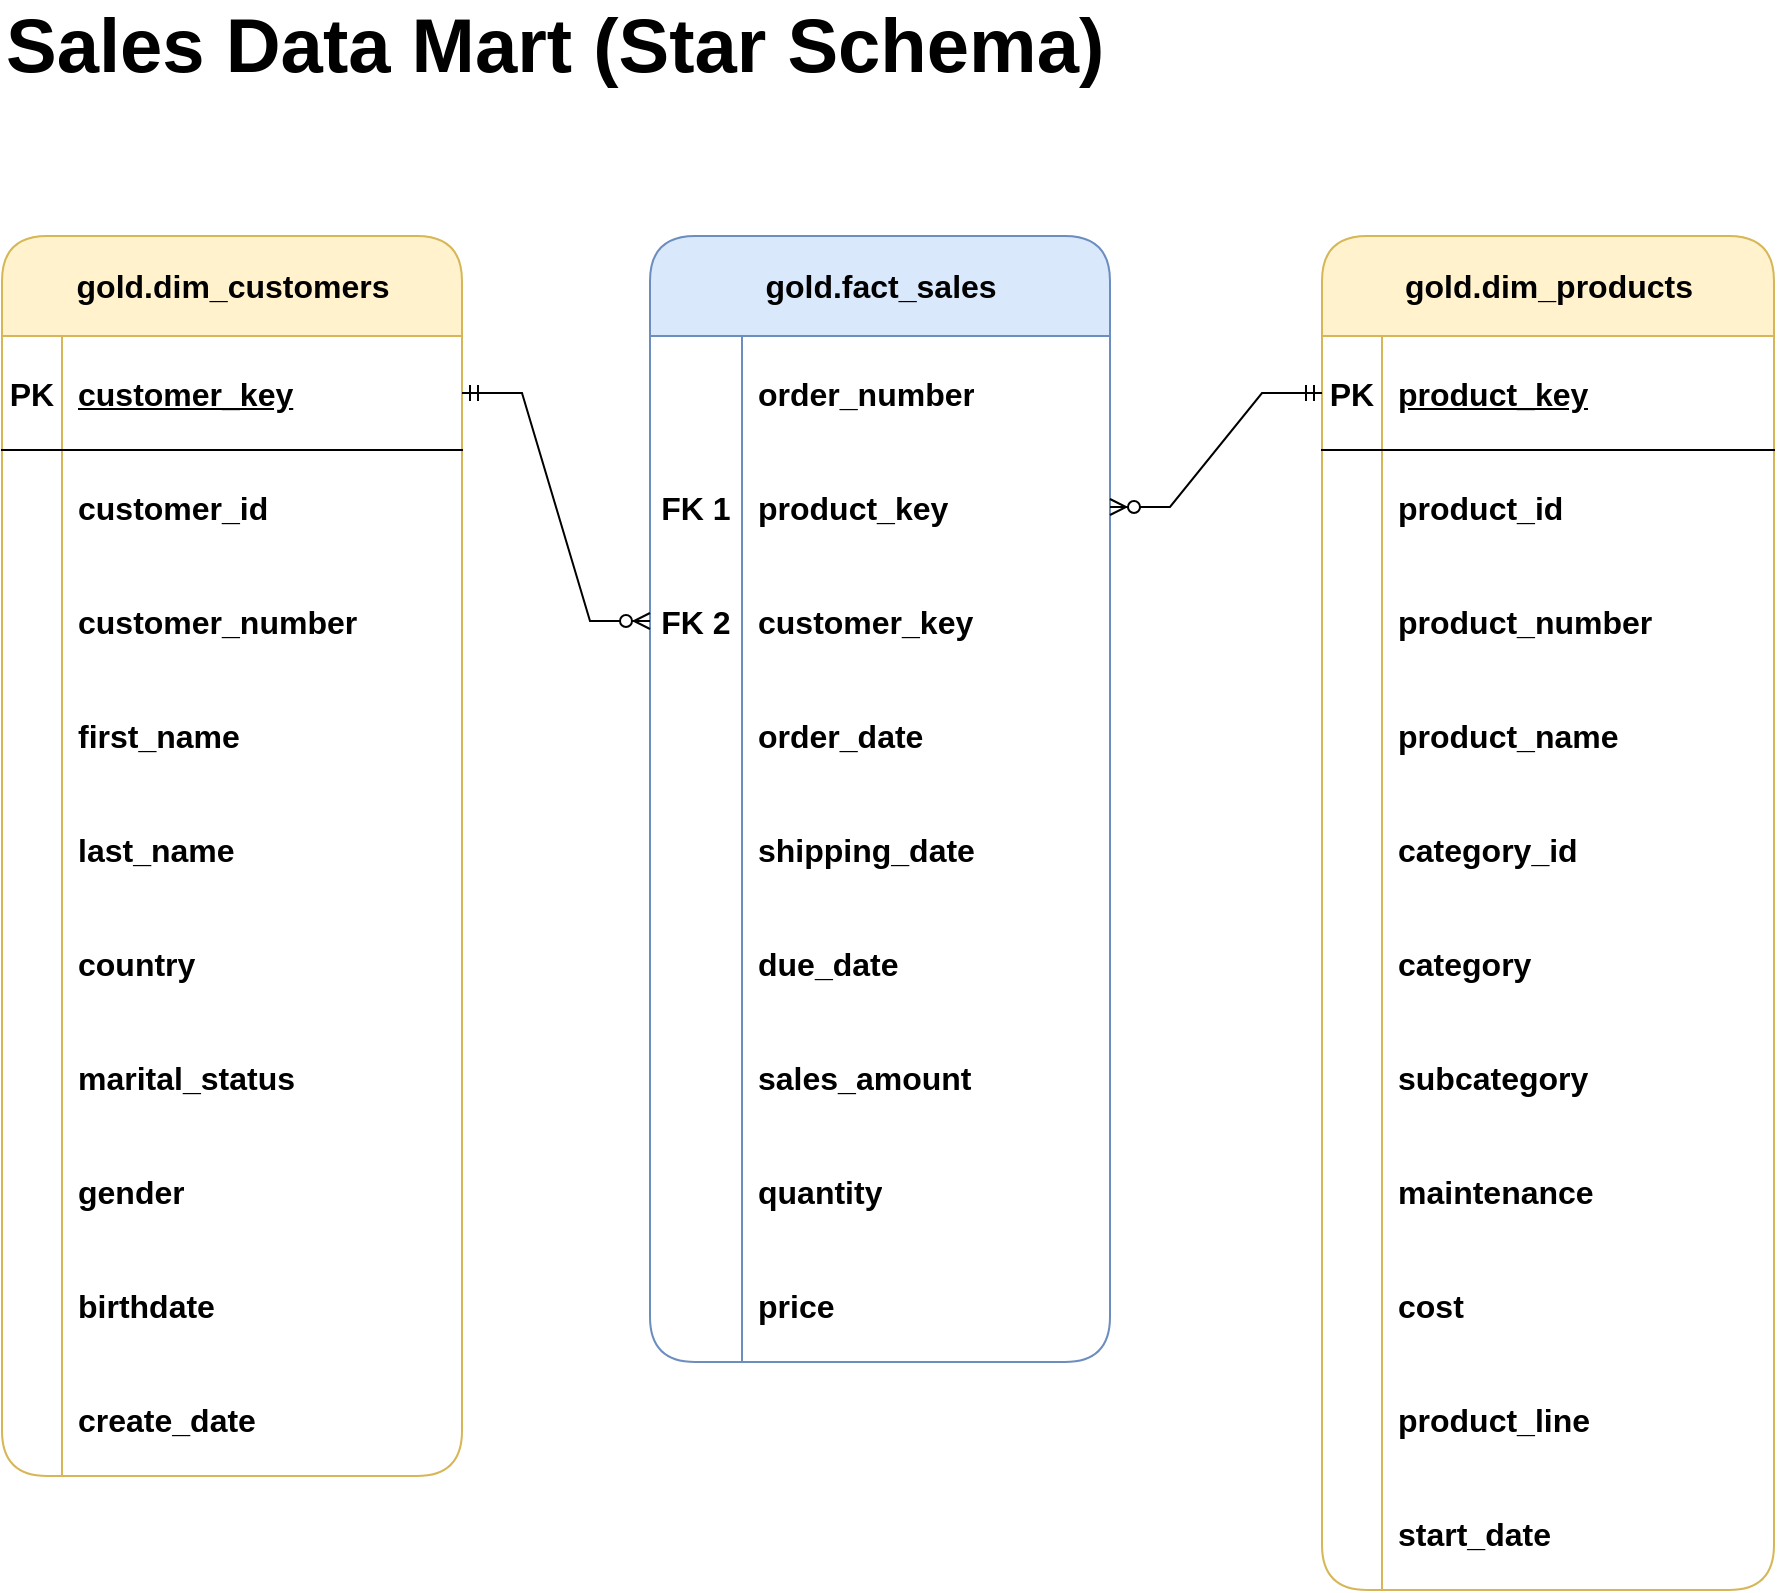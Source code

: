 <mxfile version="26.0.9">
  <diagram name="Page-1" id="Db8bANxkml7kxaXDycwv">
    <mxGraphModel dx="1590" dy="1507" grid="0" gridSize="10" guides="1" tooltips="1" connect="1" arrows="1" fold="1" page="0" pageScale="1" pageWidth="827" pageHeight="1169" math="0" shadow="0">
      <root>
        <mxCell id="0" />
        <mxCell id="1" parent="0" />
        <mxCell id="o7fCdQtjrP45-M5MTtV3-1" value="&lt;font style=&quot;font-size: 16px;&quot;&gt;gold.dim_customers&lt;/font&gt;" style="shape=table;startSize=50;container=1;collapsible=1;childLayout=tableLayout;fixedRows=1;rowLines=0;fontStyle=1;align=center;resizeLast=1;html=1;rounded=1;fillColor=#fff2cc;strokeColor=#d6b656;" parent="1" vertex="1">
          <mxGeometry x="90" y="70" width="230" height="620" as="geometry" />
        </mxCell>
        <mxCell id="o7fCdQtjrP45-M5MTtV3-2" value="" style="shape=tableRow;horizontal=0;startSize=0;swimlaneHead=0;swimlaneBody=0;fillColor=none;collapsible=0;dropTarget=0;points=[[0,0.5],[1,0.5]];portConstraint=eastwest;top=0;left=0;right=0;bottom=1;fontSize=16;" parent="o7fCdQtjrP45-M5MTtV3-1" vertex="1">
          <mxGeometry y="50" width="230" height="57" as="geometry" />
        </mxCell>
        <mxCell id="o7fCdQtjrP45-M5MTtV3-3" value="PK" style="shape=partialRectangle;connectable=0;fillColor=none;top=0;left=0;bottom=0;right=0;fontStyle=1;overflow=hidden;whiteSpace=wrap;html=1;fontSize=16;" parent="o7fCdQtjrP45-M5MTtV3-2" vertex="1">
          <mxGeometry width="30" height="57" as="geometry">
            <mxRectangle width="30" height="57" as="alternateBounds" />
          </mxGeometry>
        </mxCell>
        <mxCell id="o7fCdQtjrP45-M5MTtV3-4" value="customer_key" style="shape=partialRectangle;connectable=0;fillColor=none;top=0;left=0;bottom=0;right=0;align=left;spacingLeft=6;fontStyle=5;overflow=hidden;whiteSpace=wrap;html=1;fontSize=16;" parent="o7fCdQtjrP45-M5MTtV3-2" vertex="1">
          <mxGeometry x="30" width="200" height="57" as="geometry">
            <mxRectangle width="200" height="57" as="alternateBounds" />
          </mxGeometry>
        </mxCell>
        <mxCell id="o7fCdQtjrP45-M5MTtV3-5" value="" style="shape=tableRow;horizontal=0;startSize=0;swimlaneHead=0;swimlaneBody=0;fillColor=none;collapsible=0;dropTarget=0;points=[[0,0.5],[1,0.5]];portConstraint=eastwest;top=0;left=0;right=0;bottom=0;fontSize=16;" parent="o7fCdQtjrP45-M5MTtV3-1" vertex="1">
          <mxGeometry y="107" width="230" height="57" as="geometry" />
        </mxCell>
        <mxCell id="o7fCdQtjrP45-M5MTtV3-6" value="" style="shape=partialRectangle;connectable=0;fillColor=none;top=0;left=0;bottom=0;right=0;editable=1;overflow=hidden;whiteSpace=wrap;html=1;fontSize=16;" parent="o7fCdQtjrP45-M5MTtV3-5" vertex="1">
          <mxGeometry width="30" height="57" as="geometry">
            <mxRectangle width="30" height="57" as="alternateBounds" />
          </mxGeometry>
        </mxCell>
        <mxCell id="o7fCdQtjrP45-M5MTtV3-7" value="customer_id" style="shape=partialRectangle;connectable=0;fillColor=none;top=0;left=0;bottom=0;right=0;align=left;spacingLeft=6;overflow=hidden;whiteSpace=wrap;html=1;fontSize=16;fontStyle=1" parent="o7fCdQtjrP45-M5MTtV3-5" vertex="1">
          <mxGeometry x="30" width="200" height="57" as="geometry">
            <mxRectangle width="200" height="57" as="alternateBounds" />
          </mxGeometry>
        </mxCell>
        <mxCell id="o7fCdQtjrP45-M5MTtV3-8" value="" style="shape=tableRow;horizontal=0;startSize=0;swimlaneHead=0;swimlaneBody=0;fillColor=none;collapsible=0;dropTarget=0;points=[[0,0.5],[1,0.5]];portConstraint=eastwest;top=0;left=0;right=0;bottom=0;fontSize=16;fontStyle=1" parent="o7fCdQtjrP45-M5MTtV3-1" vertex="1">
          <mxGeometry y="164" width="230" height="57" as="geometry" />
        </mxCell>
        <mxCell id="o7fCdQtjrP45-M5MTtV3-9" value="" style="shape=partialRectangle;connectable=0;fillColor=none;top=0;left=0;bottom=0;right=0;editable=1;overflow=hidden;whiteSpace=wrap;html=1;fontSize=16;fontStyle=1" parent="o7fCdQtjrP45-M5MTtV3-8" vertex="1">
          <mxGeometry width="30" height="57" as="geometry">
            <mxRectangle width="30" height="57" as="alternateBounds" />
          </mxGeometry>
        </mxCell>
        <mxCell id="o7fCdQtjrP45-M5MTtV3-10" value="customer_number" style="shape=partialRectangle;connectable=0;fillColor=none;top=0;left=0;bottom=0;right=0;align=left;spacingLeft=6;overflow=hidden;whiteSpace=wrap;html=1;fontSize=16;fontStyle=1" parent="o7fCdQtjrP45-M5MTtV3-8" vertex="1">
          <mxGeometry x="30" width="200" height="57" as="geometry">
            <mxRectangle width="200" height="57" as="alternateBounds" />
          </mxGeometry>
        </mxCell>
        <mxCell id="o7fCdQtjrP45-M5MTtV3-11" value="" style="shape=tableRow;horizontal=0;startSize=0;swimlaneHead=0;swimlaneBody=0;fillColor=none;collapsible=0;dropTarget=0;points=[[0,0.5],[1,0.5]];portConstraint=eastwest;top=0;left=0;right=0;bottom=0;fontSize=16;fontStyle=1" parent="o7fCdQtjrP45-M5MTtV3-1" vertex="1">
          <mxGeometry y="221" width="230" height="57" as="geometry" />
        </mxCell>
        <mxCell id="o7fCdQtjrP45-M5MTtV3-12" value="" style="shape=partialRectangle;connectable=0;fillColor=none;top=0;left=0;bottom=0;right=0;editable=1;overflow=hidden;whiteSpace=wrap;html=1;fontSize=16;fontStyle=1" parent="o7fCdQtjrP45-M5MTtV3-11" vertex="1">
          <mxGeometry width="30" height="57" as="geometry">
            <mxRectangle width="30" height="57" as="alternateBounds" />
          </mxGeometry>
        </mxCell>
        <mxCell id="o7fCdQtjrP45-M5MTtV3-13" value="first_name" style="shape=partialRectangle;connectable=0;fillColor=none;top=0;left=0;bottom=0;right=0;align=left;spacingLeft=6;overflow=hidden;whiteSpace=wrap;html=1;fontSize=16;fontStyle=1" parent="o7fCdQtjrP45-M5MTtV3-11" vertex="1">
          <mxGeometry x="30" width="200" height="57" as="geometry">
            <mxRectangle width="200" height="57" as="alternateBounds" />
          </mxGeometry>
        </mxCell>
        <mxCell id="o7fCdQtjrP45-M5MTtV3-27" value="" style="shape=tableRow;horizontal=0;startSize=0;swimlaneHead=0;swimlaneBody=0;fillColor=none;collapsible=0;dropTarget=0;points=[[0,0.5],[1,0.5]];portConstraint=eastwest;top=0;left=0;right=0;bottom=0;fontSize=16;fontStyle=1" parent="o7fCdQtjrP45-M5MTtV3-1" vertex="1">
          <mxGeometry y="278" width="230" height="57" as="geometry" />
        </mxCell>
        <mxCell id="o7fCdQtjrP45-M5MTtV3-28" value="" style="shape=partialRectangle;connectable=0;fillColor=none;top=0;left=0;bottom=0;right=0;editable=1;overflow=hidden;whiteSpace=wrap;html=1;fontSize=16;fontStyle=1" parent="o7fCdQtjrP45-M5MTtV3-27" vertex="1">
          <mxGeometry width="30" height="57" as="geometry">
            <mxRectangle width="30" height="57" as="alternateBounds" />
          </mxGeometry>
        </mxCell>
        <mxCell id="o7fCdQtjrP45-M5MTtV3-29" value="last_name" style="shape=partialRectangle;connectable=0;fillColor=none;top=0;left=0;bottom=0;right=0;align=left;spacingLeft=6;overflow=hidden;whiteSpace=wrap;html=1;fontSize=16;fontStyle=1" parent="o7fCdQtjrP45-M5MTtV3-27" vertex="1">
          <mxGeometry x="30" width="200" height="57" as="geometry">
            <mxRectangle width="200" height="57" as="alternateBounds" />
          </mxGeometry>
        </mxCell>
        <mxCell id="o7fCdQtjrP45-M5MTtV3-30" value="" style="shape=tableRow;horizontal=0;startSize=0;swimlaneHead=0;swimlaneBody=0;fillColor=none;collapsible=0;dropTarget=0;points=[[0,0.5],[1,0.5]];portConstraint=eastwest;top=0;left=0;right=0;bottom=0;fontSize=16;fontStyle=1" parent="o7fCdQtjrP45-M5MTtV3-1" vertex="1">
          <mxGeometry y="335" width="230" height="57" as="geometry" />
        </mxCell>
        <mxCell id="o7fCdQtjrP45-M5MTtV3-31" value="" style="shape=partialRectangle;connectable=0;fillColor=none;top=0;left=0;bottom=0;right=0;editable=1;overflow=hidden;whiteSpace=wrap;html=1;fontSize=16;fontStyle=1" parent="o7fCdQtjrP45-M5MTtV3-30" vertex="1">
          <mxGeometry width="30" height="57" as="geometry">
            <mxRectangle width="30" height="57" as="alternateBounds" />
          </mxGeometry>
        </mxCell>
        <mxCell id="o7fCdQtjrP45-M5MTtV3-32" value="country" style="shape=partialRectangle;connectable=0;fillColor=none;top=0;left=0;bottom=0;right=0;align=left;spacingLeft=6;overflow=hidden;whiteSpace=wrap;html=1;fontSize=16;fontStyle=1" parent="o7fCdQtjrP45-M5MTtV3-30" vertex="1">
          <mxGeometry x="30" width="200" height="57" as="geometry">
            <mxRectangle width="200" height="57" as="alternateBounds" />
          </mxGeometry>
        </mxCell>
        <mxCell id="o7fCdQtjrP45-M5MTtV3-33" value="" style="shape=tableRow;horizontal=0;startSize=0;swimlaneHead=0;swimlaneBody=0;fillColor=none;collapsible=0;dropTarget=0;points=[[0,0.5],[1,0.5]];portConstraint=eastwest;top=0;left=0;right=0;bottom=0;fontSize=16;fontStyle=1" parent="o7fCdQtjrP45-M5MTtV3-1" vertex="1">
          <mxGeometry y="392" width="230" height="57" as="geometry" />
        </mxCell>
        <mxCell id="o7fCdQtjrP45-M5MTtV3-34" value="" style="shape=partialRectangle;connectable=0;fillColor=none;top=0;left=0;bottom=0;right=0;editable=1;overflow=hidden;whiteSpace=wrap;html=1;fontSize=16;fontStyle=1" parent="o7fCdQtjrP45-M5MTtV3-33" vertex="1">
          <mxGeometry width="30" height="57" as="geometry">
            <mxRectangle width="30" height="57" as="alternateBounds" />
          </mxGeometry>
        </mxCell>
        <mxCell id="o7fCdQtjrP45-M5MTtV3-35" value="marital_status" style="shape=partialRectangle;connectable=0;fillColor=none;top=0;left=0;bottom=0;right=0;align=left;spacingLeft=6;overflow=hidden;whiteSpace=wrap;html=1;fontSize=16;fontStyle=1" parent="o7fCdQtjrP45-M5MTtV3-33" vertex="1">
          <mxGeometry x="30" width="200" height="57" as="geometry">
            <mxRectangle width="200" height="57" as="alternateBounds" />
          </mxGeometry>
        </mxCell>
        <mxCell id="o7fCdQtjrP45-M5MTtV3-36" value="" style="shape=tableRow;horizontal=0;startSize=0;swimlaneHead=0;swimlaneBody=0;fillColor=none;collapsible=0;dropTarget=0;points=[[0,0.5],[1,0.5]];portConstraint=eastwest;top=0;left=0;right=0;bottom=0;fontSize=16;fontStyle=1" parent="o7fCdQtjrP45-M5MTtV3-1" vertex="1">
          <mxGeometry y="449" width="230" height="57" as="geometry" />
        </mxCell>
        <mxCell id="o7fCdQtjrP45-M5MTtV3-37" value="" style="shape=partialRectangle;connectable=0;fillColor=none;top=0;left=0;bottom=0;right=0;editable=1;overflow=hidden;whiteSpace=wrap;html=1;fontSize=16;fontStyle=1" parent="o7fCdQtjrP45-M5MTtV3-36" vertex="1">
          <mxGeometry width="30" height="57" as="geometry">
            <mxRectangle width="30" height="57" as="alternateBounds" />
          </mxGeometry>
        </mxCell>
        <mxCell id="o7fCdQtjrP45-M5MTtV3-38" value="gender" style="shape=partialRectangle;connectable=0;fillColor=none;top=0;left=0;bottom=0;right=0;align=left;spacingLeft=6;overflow=hidden;whiteSpace=wrap;html=1;fontSize=16;fontStyle=1" parent="o7fCdQtjrP45-M5MTtV3-36" vertex="1">
          <mxGeometry x="30" width="200" height="57" as="geometry">
            <mxRectangle width="200" height="57" as="alternateBounds" />
          </mxGeometry>
        </mxCell>
        <mxCell id="o7fCdQtjrP45-M5MTtV3-39" value="" style="shape=tableRow;horizontal=0;startSize=0;swimlaneHead=0;swimlaneBody=0;fillColor=none;collapsible=0;dropTarget=0;points=[[0,0.5],[1,0.5]];portConstraint=eastwest;top=0;left=0;right=0;bottom=0;fontSize=16;fontStyle=1" parent="o7fCdQtjrP45-M5MTtV3-1" vertex="1">
          <mxGeometry y="506" width="230" height="57" as="geometry" />
        </mxCell>
        <mxCell id="o7fCdQtjrP45-M5MTtV3-40" value="" style="shape=partialRectangle;connectable=0;fillColor=none;top=0;left=0;bottom=0;right=0;editable=1;overflow=hidden;whiteSpace=wrap;html=1;fontSize=16;fontStyle=1" parent="o7fCdQtjrP45-M5MTtV3-39" vertex="1">
          <mxGeometry width="30" height="57" as="geometry">
            <mxRectangle width="30" height="57" as="alternateBounds" />
          </mxGeometry>
        </mxCell>
        <mxCell id="o7fCdQtjrP45-M5MTtV3-41" value="birthdate" style="shape=partialRectangle;connectable=0;fillColor=none;top=0;left=0;bottom=0;right=0;align=left;spacingLeft=6;overflow=hidden;whiteSpace=wrap;html=1;fontSize=16;fontStyle=1" parent="o7fCdQtjrP45-M5MTtV3-39" vertex="1">
          <mxGeometry x="30" width="200" height="57" as="geometry">
            <mxRectangle width="200" height="57" as="alternateBounds" />
          </mxGeometry>
        </mxCell>
        <mxCell id="o7fCdQtjrP45-M5MTtV3-42" value="" style="shape=tableRow;horizontal=0;startSize=0;swimlaneHead=0;swimlaneBody=0;fillColor=none;collapsible=0;dropTarget=0;points=[[0,0.5],[1,0.5]];portConstraint=eastwest;top=0;left=0;right=0;bottom=0;fontSize=16;fontStyle=1" parent="o7fCdQtjrP45-M5MTtV3-1" vertex="1">
          <mxGeometry y="563" width="230" height="57" as="geometry" />
        </mxCell>
        <mxCell id="o7fCdQtjrP45-M5MTtV3-43" value="" style="shape=partialRectangle;connectable=0;fillColor=none;top=0;left=0;bottom=0;right=0;editable=1;overflow=hidden;whiteSpace=wrap;html=1;fontSize=16;fontStyle=1" parent="o7fCdQtjrP45-M5MTtV3-42" vertex="1">
          <mxGeometry width="30" height="57" as="geometry">
            <mxRectangle width="30" height="57" as="alternateBounds" />
          </mxGeometry>
        </mxCell>
        <mxCell id="o7fCdQtjrP45-M5MTtV3-44" value="create_date" style="shape=partialRectangle;connectable=0;fillColor=none;top=0;left=0;bottom=0;right=0;align=left;spacingLeft=6;overflow=hidden;whiteSpace=wrap;html=1;fontSize=16;fontStyle=1" parent="o7fCdQtjrP45-M5MTtV3-42" vertex="1">
          <mxGeometry x="30" width="200" height="57" as="geometry">
            <mxRectangle width="200" height="57" as="alternateBounds" />
          </mxGeometry>
        </mxCell>
        <mxCell id="o7fCdQtjrP45-M5MTtV3-45" value="&lt;font style=&quot;font-size: 16px;&quot;&gt;gold.fact_sales&lt;/font&gt;" style="shape=table;startSize=50;container=1;collapsible=1;childLayout=tableLayout;fixedRows=1;rowLines=0;fontStyle=1;align=center;resizeLast=1;html=1;rounded=1;fillColor=#dae8fc;strokeColor=#6c8ebf;" parent="1" vertex="1">
          <mxGeometry x="414" y="70" width="230" height="563" as="geometry" />
        </mxCell>
        <mxCell id="o7fCdQtjrP45-M5MTtV3-49" value="" style="shape=tableRow;horizontal=0;startSize=0;swimlaneHead=0;swimlaneBody=0;fillColor=none;collapsible=0;dropTarget=0;points=[[0,0.5],[1,0.5]];portConstraint=eastwest;top=0;left=0;right=0;bottom=0;fontSize=16;" parent="o7fCdQtjrP45-M5MTtV3-45" vertex="1">
          <mxGeometry y="50" width="230" height="57" as="geometry" />
        </mxCell>
        <mxCell id="o7fCdQtjrP45-M5MTtV3-50" value="" style="shape=partialRectangle;connectable=0;fillColor=none;top=0;left=0;bottom=0;right=0;editable=1;overflow=hidden;whiteSpace=wrap;html=1;fontSize=16;" parent="o7fCdQtjrP45-M5MTtV3-49" vertex="1">
          <mxGeometry width="46" height="57" as="geometry">
            <mxRectangle width="46" height="57" as="alternateBounds" />
          </mxGeometry>
        </mxCell>
        <mxCell id="o7fCdQtjrP45-M5MTtV3-51" value="order_number" style="shape=partialRectangle;connectable=0;fillColor=none;top=0;left=0;bottom=0;right=0;align=left;spacingLeft=6;overflow=hidden;whiteSpace=wrap;html=1;fontSize=16;fontStyle=1" parent="o7fCdQtjrP45-M5MTtV3-49" vertex="1">
          <mxGeometry x="46" width="184" height="57" as="geometry">
            <mxRectangle width="184" height="57" as="alternateBounds" />
          </mxGeometry>
        </mxCell>
        <mxCell id="o7fCdQtjrP45-M5MTtV3-52" value="" style="shape=tableRow;horizontal=0;startSize=0;swimlaneHead=0;swimlaneBody=0;fillColor=none;collapsible=0;dropTarget=0;points=[[0,0.5],[1,0.5]];portConstraint=eastwest;top=0;left=0;right=0;bottom=0;fontSize=16;" parent="o7fCdQtjrP45-M5MTtV3-45" vertex="1">
          <mxGeometry y="107" width="230" height="57" as="geometry" />
        </mxCell>
        <mxCell id="o7fCdQtjrP45-M5MTtV3-53" value="FK 1" style="shape=partialRectangle;connectable=0;fillColor=none;top=0;left=0;bottom=0;right=0;editable=1;overflow=hidden;whiteSpace=wrap;html=1;fontSize=16;fontStyle=1" parent="o7fCdQtjrP45-M5MTtV3-52" vertex="1">
          <mxGeometry width="46" height="57" as="geometry">
            <mxRectangle width="46" height="57" as="alternateBounds" />
          </mxGeometry>
        </mxCell>
        <mxCell id="o7fCdQtjrP45-M5MTtV3-54" value="product_key" style="shape=partialRectangle;connectable=0;fillColor=none;top=0;left=0;bottom=0;right=0;align=left;spacingLeft=6;overflow=hidden;whiteSpace=wrap;html=1;fontSize=16;fontStyle=1" parent="o7fCdQtjrP45-M5MTtV3-52" vertex="1">
          <mxGeometry x="46" width="184" height="57" as="geometry">
            <mxRectangle width="184" height="57" as="alternateBounds" />
          </mxGeometry>
        </mxCell>
        <mxCell id="o7fCdQtjrP45-M5MTtV3-55" value="" style="shape=tableRow;horizontal=0;startSize=0;swimlaneHead=0;swimlaneBody=0;fillColor=none;collapsible=0;dropTarget=0;points=[[0,0.5],[1,0.5]];portConstraint=eastwest;top=0;left=0;right=0;bottom=0;fontSize=16;fontStyle=1" parent="o7fCdQtjrP45-M5MTtV3-45" vertex="1">
          <mxGeometry y="164" width="230" height="57" as="geometry" />
        </mxCell>
        <mxCell id="o7fCdQtjrP45-M5MTtV3-56" value="FK 2" style="shape=partialRectangle;connectable=0;fillColor=none;top=0;left=0;bottom=0;right=0;editable=1;overflow=hidden;whiteSpace=wrap;html=1;fontSize=16;fontStyle=1" parent="o7fCdQtjrP45-M5MTtV3-55" vertex="1">
          <mxGeometry width="46" height="57" as="geometry">
            <mxRectangle width="46" height="57" as="alternateBounds" />
          </mxGeometry>
        </mxCell>
        <mxCell id="o7fCdQtjrP45-M5MTtV3-57" value="customer_key" style="shape=partialRectangle;connectable=0;fillColor=none;top=0;left=0;bottom=0;right=0;align=left;spacingLeft=6;overflow=hidden;whiteSpace=wrap;html=1;fontSize=16;fontStyle=1" parent="o7fCdQtjrP45-M5MTtV3-55" vertex="1">
          <mxGeometry x="46" width="184" height="57" as="geometry">
            <mxRectangle width="184" height="57" as="alternateBounds" />
          </mxGeometry>
        </mxCell>
        <mxCell id="o7fCdQtjrP45-M5MTtV3-58" value="" style="shape=tableRow;horizontal=0;startSize=0;swimlaneHead=0;swimlaneBody=0;fillColor=none;collapsible=0;dropTarget=0;points=[[0,0.5],[1,0.5]];portConstraint=eastwest;top=0;left=0;right=0;bottom=0;fontSize=16;fontStyle=1" parent="o7fCdQtjrP45-M5MTtV3-45" vertex="1">
          <mxGeometry y="221" width="230" height="57" as="geometry" />
        </mxCell>
        <mxCell id="o7fCdQtjrP45-M5MTtV3-59" value="" style="shape=partialRectangle;connectable=0;fillColor=none;top=0;left=0;bottom=0;right=0;editable=1;overflow=hidden;whiteSpace=wrap;html=1;fontSize=16;fontStyle=1" parent="o7fCdQtjrP45-M5MTtV3-58" vertex="1">
          <mxGeometry width="46" height="57" as="geometry">
            <mxRectangle width="46" height="57" as="alternateBounds" />
          </mxGeometry>
        </mxCell>
        <mxCell id="o7fCdQtjrP45-M5MTtV3-60" value="order_date" style="shape=partialRectangle;connectable=0;fillColor=none;top=0;left=0;bottom=0;right=0;align=left;spacingLeft=6;overflow=hidden;whiteSpace=wrap;html=1;fontSize=16;fontStyle=1" parent="o7fCdQtjrP45-M5MTtV3-58" vertex="1">
          <mxGeometry x="46" width="184" height="57" as="geometry">
            <mxRectangle width="184" height="57" as="alternateBounds" />
          </mxGeometry>
        </mxCell>
        <mxCell id="o7fCdQtjrP45-M5MTtV3-61" value="" style="shape=tableRow;horizontal=0;startSize=0;swimlaneHead=0;swimlaneBody=0;fillColor=none;collapsible=0;dropTarget=0;points=[[0,0.5],[1,0.5]];portConstraint=eastwest;top=0;left=0;right=0;bottom=0;fontSize=16;fontStyle=1" parent="o7fCdQtjrP45-M5MTtV3-45" vertex="1">
          <mxGeometry y="278" width="230" height="57" as="geometry" />
        </mxCell>
        <mxCell id="o7fCdQtjrP45-M5MTtV3-62" value="" style="shape=partialRectangle;connectable=0;fillColor=none;top=0;left=0;bottom=0;right=0;editable=1;overflow=hidden;whiteSpace=wrap;html=1;fontSize=16;fontStyle=1" parent="o7fCdQtjrP45-M5MTtV3-61" vertex="1">
          <mxGeometry width="46" height="57" as="geometry">
            <mxRectangle width="46" height="57" as="alternateBounds" />
          </mxGeometry>
        </mxCell>
        <mxCell id="o7fCdQtjrP45-M5MTtV3-63" value="shipping_date" style="shape=partialRectangle;connectable=0;fillColor=none;top=0;left=0;bottom=0;right=0;align=left;spacingLeft=6;overflow=hidden;whiteSpace=wrap;html=1;fontSize=16;fontStyle=1" parent="o7fCdQtjrP45-M5MTtV3-61" vertex="1">
          <mxGeometry x="46" width="184" height="57" as="geometry">
            <mxRectangle width="184" height="57" as="alternateBounds" />
          </mxGeometry>
        </mxCell>
        <mxCell id="o7fCdQtjrP45-M5MTtV3-64" value="" style="shape=tableRow;horizontal=0;startSize=0;swimlaneHead=0;swimlaneBody=0;fillColor=none;collapsible=0;dropTarget=0;points=[[0,0.5],[1,0.5]];portConstraint=eastwest;top=0;left=0;right=0;bottom=0;fontSize=16;fontStyle=1" parent="o7fCdQtjrP45-M5MTtV3-45" vertex="1">
          <mxGeometry y="335" width="230" height="57" as="geometry" />
        </mxCell>
        <mxCell id="o7fCdQtjrP45-M5MTtV3-65" value="" style="shape=partialRectangle;connectable=0;fillColor=none;top=0;left=0;bottom=0;right=0;editable=1;overflow=hidden;whiteSpace=wrap;html=1;fontSize=16;fontStyle=1" parent="o7fCdQtjrP45-M5MTtV3-64" vertex="1">
          <mxGeometry width="46" height="57" as="geometry">
            <mxRectangle width="46" height="57" as="alternateBounds" />
          </mxGeometry>
        </mxCell>
        <mxCell id="o7fCdQtjrP45-M5MTtV3-66" value="due_date" style="shape=partialRectangle;connectable=0;fillColor=none;top=0;left=0;bottom=0;right=0;align=left;spacingLeft=6;overflow=hidden;whiteSpace=wrap;html=1;fontSize=16;fontStyle=1" parent="o7fCdQtjrP45-M5MTtV3-64" vertex="1">
          <mxGeometry x="46" width="184" height="57" as="geometry">
            <mxRectangle width="184" height="57" as="alternateBounds" />
          </mxGeometry>
        </mxCell>
        <mxCell id="o7fCdQtjrP45-M5MTtV3-67" value="" style="shape=tableRow;horizontal=0;startSize=0;swimlaneHead=0;swimlaneBody=0;fillColor=none;collapsible=0;dropTarget=0;points=[[0,0.5],[1,0.5]];portConstraint=eastwest;top=0;left=0;right=0;bottom=0;fontSize=16;fontStyle=1" parent="o7fCdQtjrP45-M5MTtV3-45" vertex="1">
          <mxGeometry y="392" width="230" height="57" as="geometry" />
        </mxCell>
        <mxCell id="o7fCdQtjrP45-M5MTtV3-68" value="" style="shape=partialRectangle;connectable=0;fillColor=none;top=0;left=0;bottom=0;right=0;editable=1;overflow=hidden;whiteSpace=wrap;html=1;fontSize=16;fontStyle=1" parent="o7fCdQtjrP45-M5MTtV3-67" vertex="1">
          <mxGeometry width="46" height="57" as="geometry">
            <mxRectangle width="46" height="57" as="alternateBounds" />
          </mxGeometry>
        </mxCell>
        <mxCell id="o7fCdQtjrP45-M5MTtV3-69" value="sales_amount" style="shape=partialRectangle;connectable=0;fillColor=none;top=0;left=0;bottom=0;right=0;align=left;spacingLeft=6;overflow=hidden;whiteSpace=wrap;html=1;fontSize=16;fontStyle=1" parent="o7fCdQtjrP45-M5MTtV3-67" vertex="1">
          <mxGeometry x="46" width="184" height="57" as="geometry">
            <mxRectangle width="184" height="57" as="alternateBounds" />
          </mxGeometry>
        </mxCell>
        <mxCell id="o7fCdQtjrP45-M5MTtV3-70" value="" style="shape=tableRow;horizontal=0;startSize=0;swimlaneHead=0;swimlaneBody=0;fillColor=none;collapsible=0;dropTarget=0;points=[[0,0.5],[1,0.5]];portConstraint=eastwest;top=0;left=0;right=0;bottom=0;fontSize=16;fontStyle=1" parent="o7fCdQtjrP45-M5MTtV3-45" vertex="1">
          <mxGeometry y="449" width="230" height="57" as="geometry" />
        </mxCell>
        <mxCell id="o7fCdQtjrP45-M5MTtV3-71" value="" style="shape=partialRectangle;connectable=0;fillColor=none;top=0;left=0;bottom=0;right=0;editable=1;overflow=hidden;whiteSpace=wrap;html=1;fontSize=16;fontStyle=1" parent="o7fCdQtjrP45-M5MTtV3-70" vertex="1">
          <mxGeometry width="46" height="57" as="geometry">
            <mxRectangle width="46" height="57" as="alternateBounds" />
          </mxGeometry>
        </mxCell>
        <mxCell id="o7fCdQtjrP45-M5MTtV3-72" value="quantity" style="shape=partialRectangle;connectable=0;fillColor=none;top=0;left=0;bottom=0;right=0;align=left;spacingLeft=6;overflow=hidden;whiteSpace=wrap;html=1;fontSize=16;fontStyle=1" parent="o7fCdQtjrP45-M5MTtV3-70" vertex="1">
          <mxGeometry x="46" width="184" height="57" as="geometry">
            <mxRectangle width="184" height="57" as="alternateBounds" />
          </mxGeometry>
        </mxCell>
        <mxCell id="o7fCdQtjrP45-M5MTtV3-73" value="" style="shape=tableRow;horizontal=0;startSize=0;swimlaneHead=0;swimlaneBody=0;fillColor=none;collapsible=0;dropTarget=0;points=[[0,0.5],[1,0.5]];portConstraint=eastwest;top=0;left=0;right=0;bottom=0;fontSize=16;fontStyle=1" parent="o7fCdQtjrP45-M5MTtV3-45" vertex="1">
          <mxGeometry y="506" width="230" height="57" as="geometry" />
        </mxCell>
        <mxCell id="o7fCdQtjrP45-M5MTtV3-74" value="" style="shape=partialRectangle;connectable=0;fillColor=none;top=0;left=0;bottom=0;right=0;editable=1;overflow=hidden;whiteSpace=wrap;html=1;fontSize=16;fontStyle=1" parent="o7fCdQtjrP45-M5MTtV3-73" vertex="1">
          <mxGeometry width="46" height="57" as="geometry">
            <mxRectangle width="46" height="57" as="alternateBounds" />
          </mxGeometry>
        </mxCell>
        <mxCell id="o7fCdQtjrP45-M5MTtV3-75" value="price" style="shape=partialRectangle;connectable=0;fillColor=none;top=0;left=0;bottom=0;right=0;align=left;spacingLeft=6;overflow=hidden;whiteSpace=wrap;html=1;fontSize=16;fontStyle=1" parent="o7fCdQtjrP45-M5MTtV3-73" vertex="1">
          <mxGeometry x="46" width="184" height="57" as="geometry">
            <mxRectangle width="184" height="57" as="alternateBounds" />
          </mxGeometry>
        </mxCell>
        <mxCell id="o7fCdQtjrP45-M5MTtV3-79" value="&lt;font style=&quot;font-size: 16px;&quot;&gt;gold.dim_products&lt;/font&gt;" style="shape=table;startSize=50;container=1;collapsible=1;childLayout=tableLayout;fixedRows=1;rowLines=0;fontStyle=1;align=center;resizeLast=1;html=1;rounded=1;fillColor=#fff2cc;strokeColor=#d6b656;" parent="1" vertex="1">
          <mxGeometry x="750" y="70" width="226" height="677" as="geometry" />
        </mxCell>
        <mxCell id="o7fCdQtjrP45-M5MTtV3-80" value="" style="shape=tableRow;horizontal=0;startSize=0;swimlaneHead=0;swimlaneBody=0;fillColor=none;collapsible=0;dropTarget=0;points=[[0,0.5],[1,0.5]];portConstraint=eastwest;top=0;left=0;right=0;bottom=1;fontSize=16;" parent="o7fCdQtjrP45-M5MTtV3-79" vertex="1">
          <mxGeometry y="50" width="226" height="57" as="geometry" />
        </mxCell>
        <mxCell id="o7fCdQtjrP45-M5MTtV3-81" value="PK" style="shape=partialRectangle;connectable=0;fillColor=none;top=0;left=0;bottom=0;right=0;fontStyle=1;overflow=hidden;whiteSpace=wrap;html=1;fontSize=16;" parent="o7fCdQtjrP45-M5MTtV3-80" vertex="1">
          <mxGeometry width="30" height="57" as="geometry">
            <mxRectangle width="30" height="57" as="alternateBounds" />
          </mxGeometry>
        </mxCell>
        <mxCell id="o7fCdQtjrP45-M5MTtV3-82" value="product_key" style="shape=partialRectangle;connectable=0;fillColor=none;top=0;left=0;bottom=0;right=0;align=left;spacingLeft=6;fontStyle=5;overflow=hidden;whiteSpace=wrap;html=1;fontSize=16;" parent="o7fCdQtjrP45-M5MTtV3-80" vertex="1">
          <mxGeometry x="30" width="196" height="57" as="geometry">
            <mxRectangle width="196" height="57" as="alternateBounds" />
          </mxGeometry>
        </mxCell>
        <mxCell id="o7fCdQtjrP45-M5MTtV3-83" value="" style="shape=tableRow;horizontal=0;startSize=0;swimlaneHead=0;swimlaneBody=0;fillColor=none;collapsible=0;dropTarget=0;points=[[0,0.5],[1,0.5]];portConstraint=eastwest;top=0;left=0;right=0;bottom=0;fontSize=16;" parent="o7fCdQtjrP45-M5MTtV3-79" vertex="1">
          <mxGeometry y="107" width="226" height="57" as="geometry" />
        </mxCell>
        <mxCell id="o7fCdQtjrP45-M5MTtV3-84" value="" style="shape=partialRectangle;connectable=0;fillColor=none;top=0;left=0;bottom=0;right=0;editable=1;overflow=hidden;whiteSpace=wrap;html=1;fontSize=16;" parent="o7fCdQtjrP45-M5MTtV3-83" vertex="1">
          <mxGeometry width="30" height="57" as="geometry">
            <mxRectangle width="30" height="57" as="alternateBounds" />
          </mxGeometry>
        </mxCell>
        <mxCell id="o7fCdQtjrP45-M5MTtV3-85" value="product_id" style="shape=partialRectangle;connectable=0;fillColor=none;top=0;left=0;bottom=0;right=0;align=left;spacingLeft=6;overflow=hidden;whiteSpace=wrap;html=1;fontSize=16;fontStyle=1" parent="o7fCdQtjrP45-M5MTtV3-83" vertex="1">
          <mxGeometry x="30" width="196" height="57" as="geometry">
            <mxRectangle width="196" height="57" as="alternateBounds" />
          </mxGeometry>
        </mxCell>
        <mxCell id="o7fCdQtjrP45-M5MTtV3-86" value="" style="shape=tableRow;horizontal=0;startSize=0;swimlaneHead=0;swimlaneBody=0;fillColor=none;collapsible=0;dropTarget=0;points=[[0,0.5],[1,0.5]];portConstraint=eastwest;top=0;left=0;right=0;bottom=0;fontSize=16;fontStyle=1" parent="o7fCdQtjrP45-M5MTtV3-79" vertex="1">
          <mxGeometry y="164" width="226" height="57" as="geometry" />
        </mxCell>
        <mxCell id="o7fCdQtjrP45-M5MTtV3-87" value="" style="shape=partialRectangle;connectable=0;fillColor=none;top=0;left=0;bottom=0;right=0;editable=1;overflow=hidden;whiteSpace=wrap;html=1;fontSize=16;fontStyle=1" parent="o7fCdQtjrP45-M5MTtV3-86" vertex="1">
          <mxGeometry width="30" height="57" as="geometry">
            <mxRectangle width="30" height="57" as="alternateBounds" />
          </mxGeometry>
        </mxCell>
        <mxCell id="o7fCdQtjrP45-M5MTtV3-88" value="product_number" style="shape=partialRectangle;connectable=0;fillColor=none;top=0;left=0;bottom=0;right=0;align=left;spacingLeft=6;overflow=hidden;whiteSpace=wrap;html=1;fontSize=16;fontStyle=1" parent="o7fCdQtjrP45-M5MTtV3-86" vertex="1">
          <mxGeometry x="30" width="196" height="57" as="geometry">
            <mxRectangle width="196" height="57" as="alternateBounds" />
          </mxGeometry>
        </mxCell>
        <mxCell id="o7fCdQtjrP45-M5MTtV3-89" value="" style="shape=tableRow;horizontal=0;startSize=0;swimlaneHead=0;swimlaneBody=0;fillColor=none;collapsible=0;dropTarget=0;points=[[0,0.5],[1,0.5]];portConstraint=eastwest;top=0;left=0;right=0;bottom=0;fontSize=16;fontStyle=1" parent="o7fCdQtjrP45-M5MTtV3-79" vertex="1">
          <mxGeometry y="221" width="226" height="57" as="geometry" />
        </mxCell>
        <mxCell id="o7fCdQtjrP45-M5MTtV3-90" value="" style="shape=partialRectangle;connectable=0;fillColor=none;top=0;left=0;bottom=0;right=0;editable=1;overflow=hidden;whiteSpace=wrap;html=1;fontSize=16;fontStyle=1" parent="o7fCdQtjrP45-M5MTtV3-89" vertex="1">
          <mxGeometry width="30" height="57" as="geometry">
            <mxRectangle width="30" height="57" as="alternateBounds" />
          </mxGeometry>
        </mxCell>
        <mxCell id="o7fCdQtjrP45-M5MTtV3-91" value="product_name" style="shape=partialRectangle;connectable=0;fillColor=none;top=0;left=0;bottom=0;right=0;align=left;spacingLeft=6;overflow=hidden;whiteSpace=wrap;html=1;fontSize=16;fontStyle=1" parent="o7fCdQtjrP45-M5MTtV3-89" vertex="1">
          <mxGeometry x="30" width="196" height="57" as="geometry">
            <mxRectangle width="196" height="57" as="alternateBounds" />
          </mxGeometry>
        </mxCell>
        <mxCell id="o7fCdQtjrP45-M5MTtV3-92" value="" style="shape=tableRow;horizontal=0;startSize=0;swimlaneHead=0;swimlaneBody=0;fillColor=none;collapsible=0;dropTarget=0;points=[[0,0.5],[1,0.5]];portConstraint=eastwest;top=0;left=0;right=0;bottom=0;fontSize=16;fontStyle=1" parent="o7fCdQtjrP45-M5MTtV3-79" vertex="1">
          <mxGeometry y="278" width="226" height="57" as="geometry" />
        </mxCell>
        <mxCell id="o7fCdQtjrP45-M5MTtV3-93" value="" style="shape=partialRectangle;connectable=0;fillColor=none;top=0;left=0;bottom=0;right=0;editable=1;overflow=hidden;whiteSpace=wrap;html=1;fontSize=16;fontStyle=1" parent="o7fCdQtjrP45-M5MTtV3-92" vertex="1">
          <mxGeometry width="30" height="57" as="geometry">
            <mxRectangle width="30" height="57" as="alternateBounds" />
          </mxGeometry>
        </mxCell>
        <mxCell id="o7fCdQtjrP45-M5MTtV3-94" value="category_id" style="shape=partialRectangle;connectable=0;fillColor=none;top=0;left=0;bottom=0;right=0;align=left;spacingLeft=6;overflow=hidden;whiteSpace=wrap;html=1;fontSize=16;fontStyle=1" parent="o7fCdQtjrP45-M5MTtV3-92" vertex="1">
          <mxGeometry x="30" width="196" height="57" as="geometry">
            <mxRectangle width="196" height="57" as="alternateBounds" />
          </mxGeometry>
        </mxCell>
        <mxCell id="o7fCdQtjrP45-M5MTtV3-95" value="" style="shape=tableRow;horizontal=0;startSize=0;swimlaneHead=0;swimlaneBody=0;fillColor=none;collapsible=0;dropTarget=0;points=[[0,0.5],[1,0.5]];portConstraint=eastwest;top=0;left=0;right=0;bottom=0;fontSize=16;fontStyle=1" parent="o7fCdQtjrP45-M5MTtV3-79" vertex="1">
          <mxGeometry y="335" width="226" height="57" as="geometry" />
        </mxCell>
        <mxCell id="o7fCdQtjrP45-M5MTtV3-96" value="" style="shape=partialRectangle;connectable=0;fillColor=none;top=0;left=0;bottom=0;right=0;editable=1;overflow=hidden;whiteSpace=wrap;html=1;fontSize=16;fontStyle=1" parent="o7fCdQtjrP45-M5MTtV3-95" vertex="1">
          <mxGeometry width="30" height="57" as="geometry">
            <mxRectangle width="30" height="57" as="alternateBounds" />
          </mxGeometry>
        </mxCell>
        <mxCell id="o7fCdQtjrP45-M5MTtV3-97" value="category" style="shape=partialRectangle;connectable=0;fillColor=none;top=0;left=0;bottom=0;right=0;align=left;spacingLeft=6;overflow=hidden;whiteSpace=wrap;html=1;fontSize=16;fontStyle=1" parent="o7fCdQtjrP45-M5MTtV3-95" vertex="1">
          <mxGeometry x="30" width="196" height="57" as="geometry">
            <mxRectangle width="196" height="57" as="alternateBounds" />
          </mxGeometry>
        </mxCell>
        <mxCell id="o7fCdQtjrP45-M5MTtV3-98" value="" style="shape=tableRow;horizontal=0;startSize=0;swimlaneHead=0;swimlaneBody=0;fillColor=none;collapsible=0;dropTarget=0;points=[[0,0.5],[1,0.5]];portConstraint=eastwest;top=0;left=0;right=0;bottom=0;fontSize=16;fontStyle=1" parent="o7fCdQtjrP45-M5MTtV3-79" vertex="1">
          <mxGeometry y="392" width="226" height="57" as="geometry" />
        </mxCell>
        <mxCell id="o7fCdQtjrP45-M5MTtV3-99" value="" style="shape=partialRectangle;connectable=0;fillColor=none;top=0;left=0;bottom=0;right=0;editable=1;overflow=hidden;whiteSpace=wrap;html=1;fontSize=16;fontStyle=1" parent="o7fCdQtjrP45-M5MTtV3-98" vertex="1">
          <mxGeometry width="30" height="57" as="geometry">
            <mxRectangle width="30" height="57" as="alternateBounds" />
          </mxGeometry>
        </mxCell>
        <mxCell id="o7fCdQtjrP45-M5MTtV3-100" value="subcategory" style="shape=partialRectangle;connectable=0;fillColor=none;top=0;left=0;bottom=0;right=0;align=left;spacingLeft=6;overflow=hidden;whiteSpace=wrap;html=1;fontSize=16;fontStyle=1" parent="o7fCdQtjrP45-M5MTtV3-98" vertex="1">
          <mxGeometry x="30" width="196" height="57" as="geometry">
            <mxRectangle width="196" height="57" as="alternateBounds" />
          </mxGeometry>
        </mxCell>
        <mxCell id="o7fCdQtjrP45-M5MTtV3-101" value="" style="shape=tableRow;horizontal=0;startSize=0;swimlaneHead=0;swimlaneBody=0;fillColor=none;collapsible=0;dropTarget=0;points=[[0,0.5],[1,0.5]];portConstraint=eastwest;top=0;left=0;right=0;bottom=0;fontSize=16;fontStyle=1" parent="o7fCdQtjrP45-M5MTtV3-79" vertex="1">
          <mxGeometry y="449" width="226" height="57" as="geometry" />
        </mxCell>
        <mxCell id="o7fCdQtjrP45-M5MTtV3-102" value="" style="shape=partialRectangle;connectable=0;fillColor=none;top=0;left=0;bottom=0;right=0;editable=1;overflow=hidden;whiteSpace=wrap;html=1;fontSize=16;fontStyle=1" parent="o7fCdQtjrP45-M5MTtV3-101" vertex="1">
          <mxGeometry width="30" height="57" as="geometry">
            <mxRectangle width="30" height="57" as="alternateBounds" />
          </mxGeometry>
        </mxCell>
        <mxCell id="o7fCdQtjrP45-M5MTtV3-103" value="maintenance" style="shape=partialRectangle;connectable=0;fillColor=none;top=0;left=0;bottom=0;right=0;align=left;spacingLeft=6;overflow=hidden;whiteSpace=wrap;html=1;fontSize=16;fontStyle=1" parent="o7fCdQtjrP45-M5MTtV3-101" vertex="1">
          <mxGeometry x="30" width="196" height="57" as="geometry">
            <mxRectangle width="196" height="57" as="alternateBounds" />
          </mxGeometry>
        </mxCell>
        <mxCell id="o7fCdQtjrP45-M5MTtV3-104" value="" style="shape=tableRow;horizontal=0;startSize=0;swimlaneHead=0;swimlaneBody=0;fillColor=none;collapsible=0;dropTarget=0;points=[[0,0.5],[1,0.5]];portConstraint=eastwest;top=0;left=0;right=0;bottom=0;fontSize=16;fontStyle=1" parent="o7fCdQtjrP45-M5MTtV3-79" vertex="1">
          <mxGeometry y="506" width="226" height="57" as="geometry" />
        </mxCell>
        <mxCell id="o7fCdQtjrP45-M5MTtV3-105" value="" style="shape=partialRectangle;connectable=0;fillColor=none;top=0;left=0;bottom=0;right=0;editable=1;overflow=hidden;whiteSpace=wrap;html=1;fontSize=16;fontStyle=1" parent="o7fCdQtjrP45-M5MTtV3-104" vertex="1">
          <mxGeometry width="30" height="57" as="geometry">
            <mxRectangle width="30" height="57" as="alternateBounds" />
          </mxGeometry>
        </mxCell>
        <mxCell id="o7fCdQtjrP45-M5MTtV3-106" value="cost" style="shape=partialRectangle;connectable=0;fillColor=none;top=0;left=0;bottom=0;right=0;align=left;spacingLeft=6;overflow=hidden;whiteSpace=wrap;html=1;fontSize=16;fontStyle=1" parent="o7fCdQtjrP45-M5MTtV3-104" vertex="1">
          <mxGeometry x="30" width="196" height="57" as="geometry">
            <mxRectangle width="196" height="57" as="alternateBounds" />
          </mxGeometry>
        </mxCell>
        <mxCell id="o7fCdQtjrP45-M5MTtV3-107" value="" style="shape=tableRow;horizontal=0;startSize=0;swimlaneHead=0;swimlaneBody=0;fillColor=none;collapsible=0;dropTarget=0;points=[[0,0.5],[1,0.5]];portConstraint=eastwest;top=0;left=0;right=0;bottom=0;fontSize=16;fontStyle=1" parent="o7fCdQtjrP45-M5MTtV3-79" vertex="1">
          <mxGeometry y="563" width="226" height="57" as="geometry" />
        </mxCell>
        <mxCell id="o7fCdQtjrP45-M5MTtV3-108" value="" style="shape=partialRectangle;connectable=0;fillColor=none;top=0;left=0;bottom=0;right=0;editable=1;overflow=hidden;whiteSpace=wrap;html=1;fontSize=16;fontStyle=1" parent="o7fCdQtjrP45-M5MTtV3-107" vertex="1">
          <mxGeometry width="30" height="57" as="geometry">
            <mxRectangle width="30" height="57" as="alternateBounds" />
          </mxGeometry>
        </mxCell>
        <mxCell id="o7fCdQtjrP45-M5MTtV3-109" value="product_line" style="shape=partialRectangle;connectable=0;fillColor=none;top=0;left=0;bottom=0;right=0;align=left;spacingLeft=6;overflow=hidden;whiteSpace=wrap;html=1;fontSize=16;fontStyle=1" parent="o7fCdQtjrP45-M5MTtV3-107" vertex="1">
          <mxGeometry x="30" width="196" height="57" as="geometry">
            <mxRectangle width="196" height="57" as="alternateBounds" />
          </mxGeometry>
        </mxCell>
        <mxCell id="o7fCdQtjrP45-M5MTtV3-110" value="" style="shape=tableRow;horizontal=0;startSize=0;swimlaneHead=0;swimlaneBody=0;fillColor=none;collapsible=0;dropTarget=0;points=[[0,0.5],[1,0.5]];portConstraint=eastwest;top=0;left=0;right=0;bottom=0;fontSize=16;fontStyle=1" parent="o7fCdQtjrP45-M5MTtV3-79" vertex="1">
          <mxGeometry y="620" width="226" height="57" as="geometry" />
        </mxCell>
        <mxCell id="o7fCdQtjrP45-M5MTtV3-111" value="" style="shape=partialRectangle;connectable=0;fillColor=none;top=0;left=0;bottom=0;right=0;editable=1;overflow=hidden;whiteSpace=wrap;html=1;fontSize=16;fontStyle=1" parent="o7fCdQtjrP45-M5MTtV3-110" vertex="1">
          <mxGeometry width="30" height="57" as="geometry">
            <mxRectangle width="30" height="57" as="alternateBounds" />
          </mxGeometry>
        </mxCell>
        <mxCell id="o7fCdQtjrP45-M5MTtV3-112" value="start_date" style="shape=partialRectangle;connectable=0;fillColor=none;top=0;left=0;bottom=0;right=0;align=left;spacingLeft=6;overflow=hidden;whiteSpace=wrap;html=1;fontSize=16;fontStyle=1" parent="o7fCdQtjrP45-M5MTtV3-110" vertex="1">
          <mxGeometry x="30" width="196" height="57" as="geometry">
            <mxRectangle width="196" height="57" as="alternateBounds" />
          </mxGeometry>
        </mxCell>
        <mxCell id="o7fCdQtjrP45-M5MTtV3-113" value="" style="edgeStyle=entityRelationEdgeStyle;fontSize=12;html=1;endArrow=ERzeroToMany;startArrow=ERmandOne;rounded=0;exitX=1;exitY=0.5;exitDx=0;exitDy=0;entryX=0;entryY=0.5;entryDx=0;entryDy=0;" parent="1" source="o7fCdQtjrP45-M5MTtV3-2" target="o7fCdQtjrP45-M5MTtV3-55" edge="1">
          <mxGeometry width="100" height="100" relative="1" as="geometry">
            <mxPoint x="410" y="850" as="sourcePoint" />
            <mxPoint x="510" y="750" as="targetPoint" />
          </mxGeometry>
        </mxCell>
        <mxCell id="o7fCdQtjrP45-M5MTtV3-114" value="" style="edgeStyle=entityRelationEdgeStyle;fontSize=12;html=1;endArrow=ERzeroToMany;startArrow=ERmandOne;rounded=0;entryX=1;entryY=0.5;entryDx=0;entryDy=0;exitX=0;exitY=0.5;exitDx=0;exitDy=0;" parent="1" source="o7fCdQtjrP45-M5MTtV3-80" target="o7fCdQtjrP45-M5MTtV3-52" edge="1">
          <mxGeometry width="100" height="100" relative="1" as="geometry">
            <mxPoint x="610" y="840" as="sourcePoint" />
            <mxPoint x="710" y="740" as="targetPoint" />
          </mxGeometry>
        </mxCell>
        <mxCell id="o7fCdQtjrP45-M5MTtV3-115" value="&lt;font style=&quot;font-size: 38px;&quot;&gt;Sales Data Mart (Star Schema)&lt;/font&gt;" style="text;html=1;align=left;verticalAlign=middle;whiteSpace=wrap;rounded=0;fontStyle=1" parent="1" vertex="1">
          <mxGeometry x="90" y="-40" width="890" height="30" as="geometry" />
        </mxCell>
      </root>
    </mxGraphModel>
  </diagram>
</mxfile>
